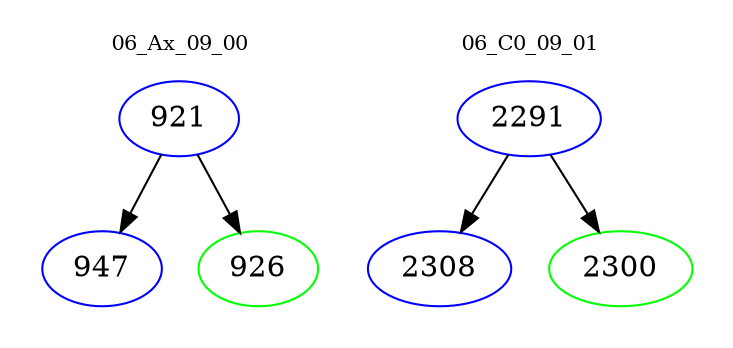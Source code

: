 digraph{
subgraph cluster_0 {
color = white
label = "06_Ax_09_00";
fontsize=10;
T0_921 [label="921", color="blue"]
T0_921 -> T0_947 [color="black"]
T0_947 [label="947", color="blue"]
T0_921 -> T0_926 [color="black"]
T0_926 [label="926", color="green"]
}
subgraph cluster_1 {
color = white
label = "06_C0_09_01";
fontsize=10;
T1_2291 [label="2291", color="blue"]
T1_2291 -> T1_2308 [color="black"]
T1_2308 [label="2308", color="blue"]
T1_2291 -> T1_2300 [color="black"]
T1_2300 [label="2300", color="green"]
}
}
